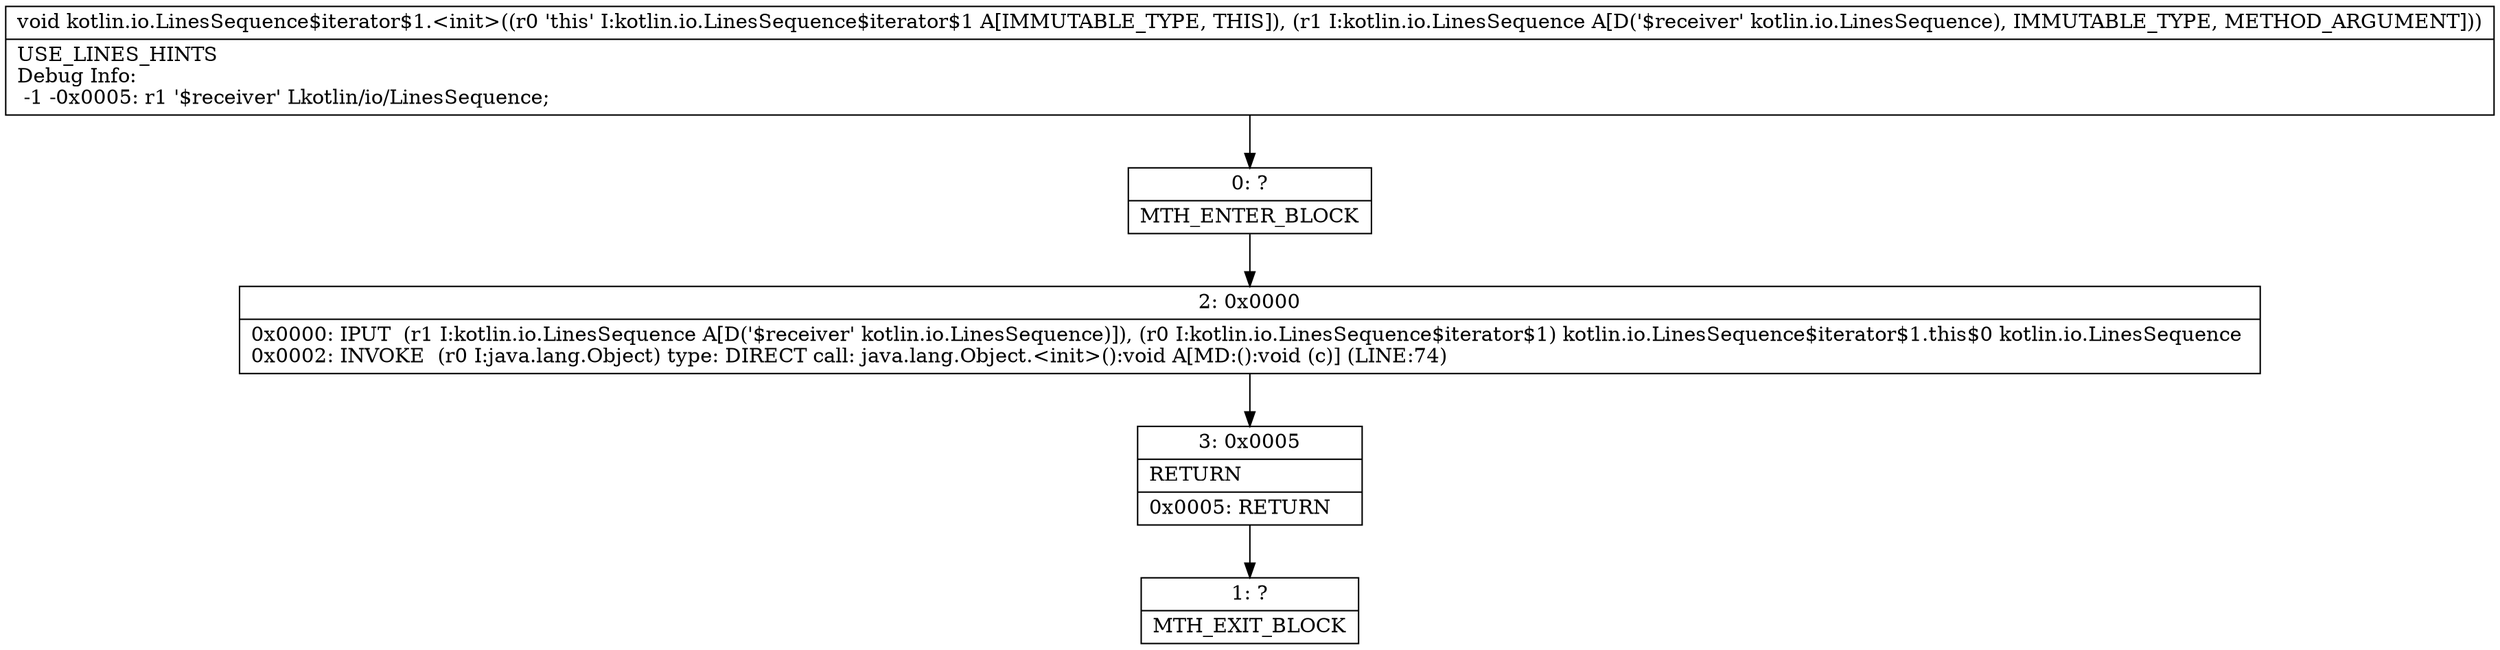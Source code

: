 digraph "CFG forkotlin.io.LinesSequence$iterator$1.\<init\>(Lkotlin\/io\/LinesSequence;)V" {
Node_0 [shape=record,label="{0\:\ ?|MTH_ENTER_BLOCK\l}"];
Node_2 [shape=record,label="{2\:\ 0x0000|0x0000: IPUT  (r1 I:kotlin.io.LinesSequence A[D('$receiver' kotlin.io.LinesSequence)]), (r0 I:kotlin.io.LinesSequence$iterator$1) kotlin.io.LinesSequence$iterator$1.this$0 kotlin.io.LinesSequence \l0x0002: INVOKE  (r0 I:java.lang.Object) type: DIRECT call: java.lang.Object.\<init\>():void A[MD:():void (c)] (LINE:74)\l}"];
Node_3 [shape=record,label="{3\:\ 0x0005|RETURN\l|0x0005: RETURN   \l}"];
Node_1 [shape=record,label="{1\:\ ?|MTH_EXIT_BLOCK\l}"];
MethodNode[shape=record,label="{void kotlin.io.LinesSequence$iterator$1.\<init\>((r0 'this' I:kotlin.io.LinesSequence$iterator$1 A[IMMUTABLE_TYPE, THIS]), (r1 I:kotlin.io.LinesSequence A[D('$receiver' kotlin.io.LinesSequence), IMMUTABLE_TYPE, METHOD_ARGUMENT]))  | USE_LINES_HINTS\lDebug Info:\l  \-1 \-0x0005: r1 '$receiver' Lkotlin\/io\/LinesSequence;\l}"];
MethodNode -> Node_0;Node_0 -> Node_2;
Node_2 -> Node_3;
Node_3 -> Node_1;
}

